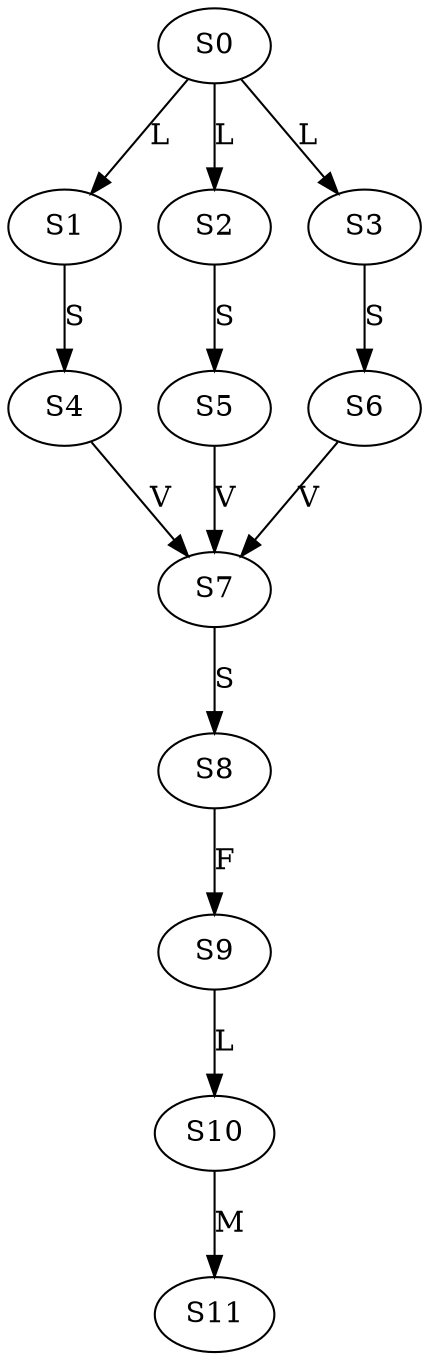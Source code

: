 strict digraph  {
	S0 -> S1 [ label = L ];
	S0 -> S2 [ label = L ];
	S0 -> S3 [ label = L ];
	S1 -> S4 [ label = S ];
	S2 -> S5 [ label = S ];
	S3 -> S6 [ label = S ];
	S4 -> S7 [ label = V ];
	S5 -> S7 [ label = V ];
	S6 -> S7 [ label = V ];
	S7 -> S8 [ label = S ];
	S8 -> S9 [ label = F ];
	S9 -> S10 [ label = L ];
	S10 -> S11 [ label = M ];
}

